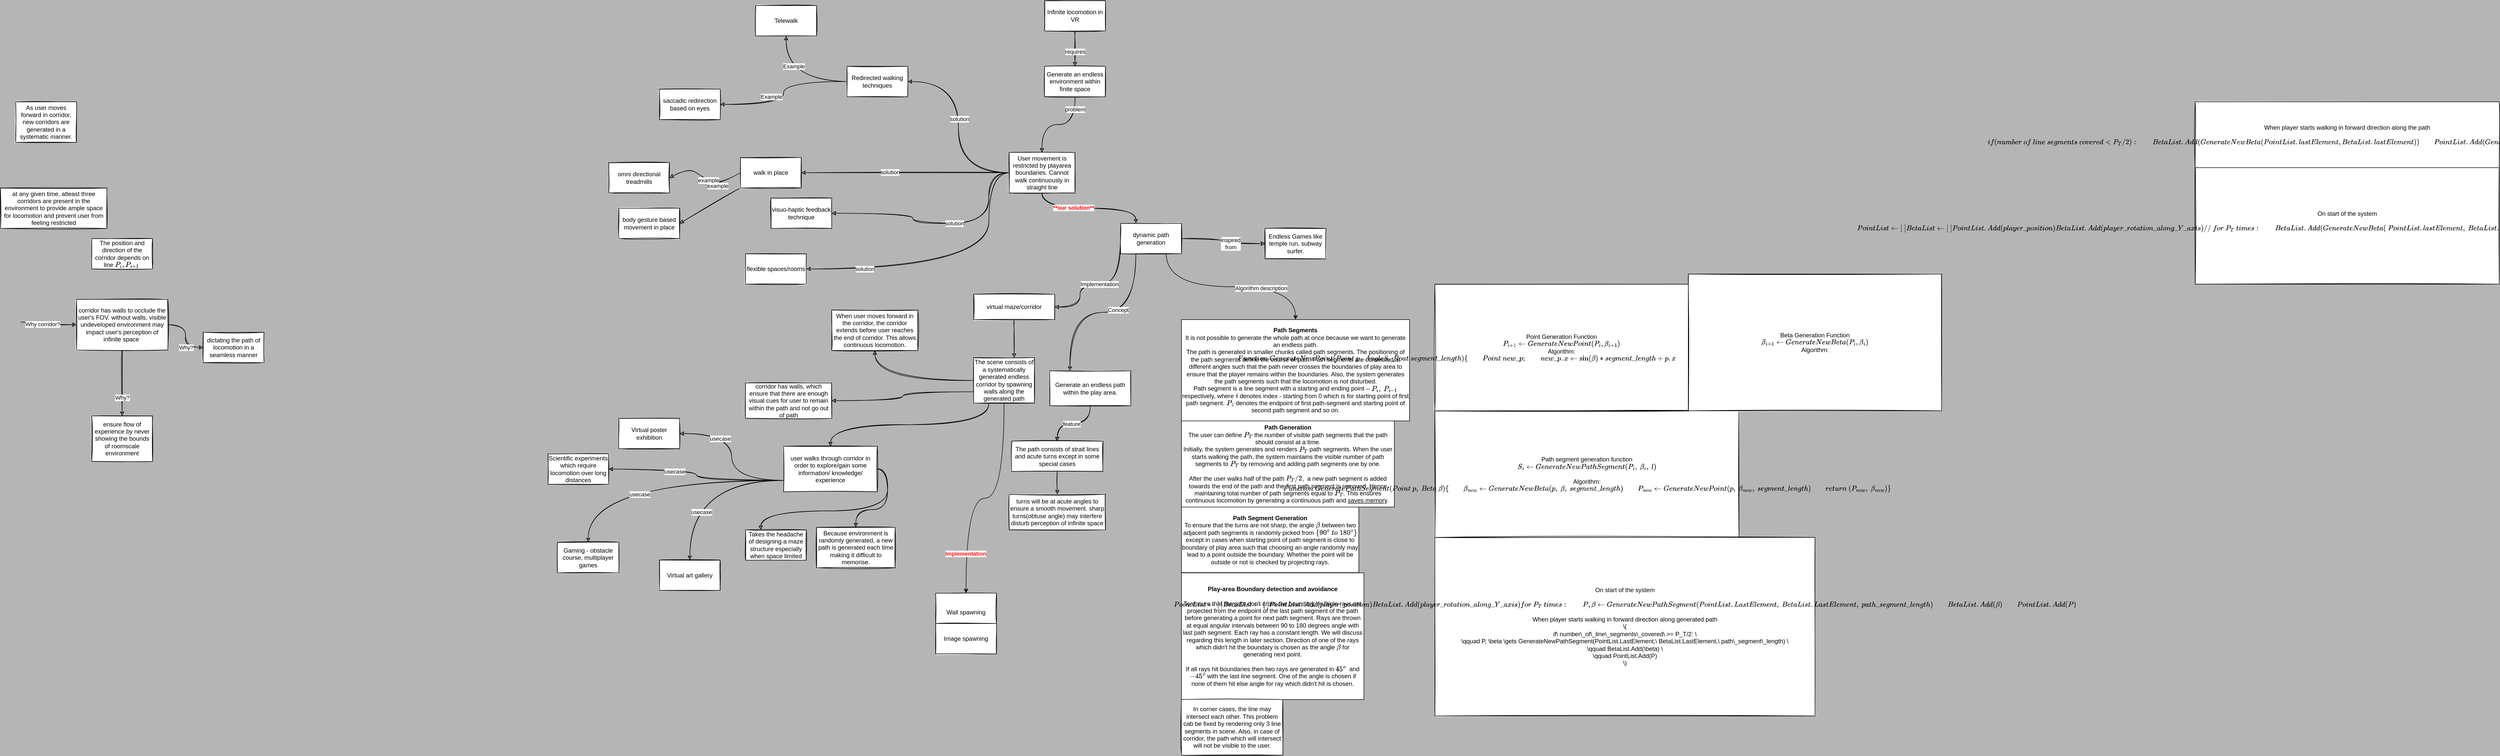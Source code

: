 <mxfile version="13.7.9" type="device"><diagram id="cI36wnmu7omkgNiS7Jco" name="Page-1"><mxGraphModel dx="4336" dy="1214" grid="1" gridSize="50" guides="1" tooltips="1" connect="1" arrows="1" fold="1" page="0" pageScale="1" pageWidth="850" pageHeight="1100" background="#B5B5B5" math="1" shadow="0"><root><mxCell id="0"/><mxCell id="1" parent="0"/><mxCell id="AFOJ9z1Luh9RReyFMWbC-12" value="" style="edgeStyle=orthogonalEdgeStyle;orthogonalLoop=1;jettySize=auto;html=1;entryX=1;entryY=0.5;entryDx=0;entryDy=0;exitX=0;exitY=0.5;exitDx=0;exitDy=0;sketch=1;curved=1;" parent="1" source="fnKANy_KR63D4tuF_OOP-41" target="AFOJ9z1Luh9RReyFMWbC-13" edge="1"><mxGeometry relative="1" as="geometry"><mxPoint x="-430" y="680" as="targetPoint"/><Array as="points"><mxPoint x="-80" y="550"/></Array><mxPoint x="-330" y="550.059" as="sourcePoint"/></mxGeometry></mxCell><mxCell id="AFOJ9z1Luh9RReyFMWbC-39" value="solution" style="edgeLabel;html=1;align=center;verticalAlign=middle;resizable=0;points=[];sketch=1;" parent="AFOJ9z1Luh9RReyFMWbC-12" vertex="1" connectable="0"><mxGeometry x="0.455" y="14" relative="1" as="geometry"><mxPoint x="-46.43" y="-14" as="offset"/></mxGeometry></mxCell><mxCell id="AFOJ9z1Luh9RReyFMWbC-16" value="" style="edgeStyle=orthogonalEdgeStyle;orthogonalLoop=1;jettySize=auto;html=1;exitX=0;exitY=0.5;exitDx=0;exitDy=0;sketch=1;curved=1;" parent="1" source="fnKANy_KR63D4tuF_OOP-41" target="AFOJ9z1Luh9RReyFMWbC-15" edge="1"><mxGeometry relative="1" as="geometry"><Array as="points"><mxPoint x="-80" y="460"/><mxPoint x="-230" y="460"/><mxPoint x="-230" y="440"/></Array><mxPoint x="-480" y="-29.941" as="sourcePoint"/></mxGeometry></mxCell><mxCell id="AFOJ9z1Luh9RReyFMWbC-40" value="solution" style="edgeLabel;html=1;align=center;verticalAlign=middle;resizable=0;points=[];sketch=1;" parent="AFOJ9z1Luh9RReyFMWbC-16" vertex="1" connectable="0"><mxGeometry x="-0.114" relative="1" as="geometry"><mxPoint as="offset"/></mxGeometry></mxCell><mxCell id="AFOJ9z1Luh9RReyFMWbC-5" value="" style="edgeStyle=orthogonalEdgeStyle;orthogonalLoop=1;jettySize=auto;html=1;entryX=0;entryY=0.5;entryDx=0;entryDy=0;sketch=1;curved=1;exitX=1;exitY=0.5;exitDx=0;exitDy=0;" parent="1" source="AFOJ9z1Luh9RReyFMWbC-28" target="AFOJ9z1Luh9RReyFMWbC-4" edge="1"><mxGeometry relative="1" as="geometry"><mxPoint x="370" y="505" as="sourcePoint"/></mxGeometry></mxCell><mxCell id="AFOJ9z1Luh9RReyFMWbC-26" value="inspired &lt;br&gt;from" style="edgeLabel;html=1;align=center;verticalAlign=middle;resizable=0;points=[];sketch=1;" parent="AFOJ9z1Luh9RReyFMWbC-5" vertex="1" connectable="0"><mxGeometry x="0.5" relative="1" as="geometry"><mxPoint x="-25" as="offset"/></mxGeometry></mxCell><mxCell id="fnKANy_KR63D4tuF_OOP-88" style="edgeStyle=orthogonalEdgeStyle;orthogonalLoop=1;jettySize=auto;html=1;entryX=0.5;entryY=0;entryDx=0;entryDy=0;exitX=0.5;exitY=1;exitDx=0;exitDy=0;sketch=1;curved=1;" parent="1" source="AFOJ9z1Luh9RReyFMWbC-3" target="fnKANy_KR63D4tuF_OOP-39" edge="1"><mxGeometry relative="1" as="geometry"><mxPoint x="120" y="100" as="sourcePoint"/></mxGeometry></mxCell><mxCell id="fnKANy_KR63D4tuF_OOP-89" value="requires" style="edgeLabel;html=1;align=center;verticalAlign=middle;resizable=0;points=[];sketch=1;" parent="fnKANy_KR63D4tuF_OOP-88" vertex="1" connectable="0"><mxGeometry y="18" relative="1" as="geometry"><mxPoint x="-18" y="6" as="offset"/></mxGeometry></mxCell><mxCell id="AFOJ9z1Luh9RReyFMWbC-3" value="Infinite locomotion in VR" style="whiteSpace=wrap;html=1;sketch=1;" parent="1" vertex="1"><mxGeometry x="30" y="20" width="120" height="60" as="geometry"/></mxCell><mxCell id="AFOJ9z1Luh9RReyFMWbC-4" value="Endless Games like temple run, subway surfer." style="whiteSpace=wrap;html=1;sketch=1;" parent="1" vertex="1"><mxGeometry x="465" y="470" width="120" height="60" as="geometry"/></mxCell><mxCell id="AFOJ9z1Luh9RReyFMWbC-18" value="" style="edgeStyle=orthogonalEdgeStyle;orthogonalLoop=1;jettySize=auto;html=1;exitX=0;exitY=0.5;exitDx=0;exitDy=0;sketch=1;curved=1;" parent="1" source="AFOJ9z1Luh9RReyFMWbC-9" target="AFOJ9z1Luh9RReyFMWbC-17" edge="1"><mxGeometry relative="1" as="geometry"/></mxCell><mxCell id="AFOJ9z1Luh9RReyFMWbC-41" value="Example" style="edgeLabel;html=1;align=center;verticalAlign=middle;resizable=0;points=[];sketch=1;" parent="AFOJ9z1Luh9RReyFMWbC-18" vertex="1" connectable="0"><mxGeometry x="0.75" y="-3" relative="1" as="geometry"><mxPoint x="63.57" y="-12.0" as="offset"/></mxGeometry></mxCell><mxCell id="AFOJ9z1Luh9RReyFMWbC-20" value="" style="edgeStyle=orthogonalEdgeStyle;orthogonalLoop=1;jettySize=auto;html=1;sketch=1;curved=1;" parent="1" source="AFOJ9z1Luh9RReyFMWbC-9" target="AFOJ9z1Luh9RReyFMWbC-19" edge="1"><mxGeometry relative="1" as="geometry"/></mxCell><mxCell id="AFOJ9z1Luh9RReyFMWbC-45" value="Example" style="edgeLabel;html=1;align=center;verticalAlign=middle;resizable=0;points=[];sketch=1;" parent="AFOJ9z1Luh9RReyFMWbC-20" vertex="1" connectable="0"><mxGeometry x="0.333" y="-5" relative="1" as="geometry"><mxPoint x="10" y="-10" as="offset"/></mxGeometry></mxCell><mxCell id="AFOJ9z1Luh9RReyFMWbC-9" value="Redirected walking techniques" style="whiteSpace=wrap;html=1;sketch=1;" parent="1" vertex="1"><mxGeometry x="-360" y="150" width="120" height="60" as="geometry"/></mxCell><mxCell id="AFOJ9z1Luh9RReyFMWbC-13" value="flexible spaces/rooms" style="whiteSpace=wrap;html=1;sketch=1;" parent="1" vertex="1"><mxGeometry x="-560" y="520" width="120" height="60" as="geometry"/></mxCell><mxCell id="AFOJ9z1Luh9RReyFMWbC-15" value="visuo-haptic feedback technique" style="whiteSpace=wrap;html=1;sketch=1;" parent="1" vertex="1"><mxGeometry x="-510" y="410" width="120" height="60" as="geometry"/></mxCell><mxCell id="AFOJ9z1Luh9RReyFMWbC-17" value="saccadic redirection based on eyes" style="whiteSpace=wrap;html=1;sketch=1;" parent="1" vertex="1"><mxGeometry x="-730" y="195" width="120" height="60" as="geometry"/></mxCell><mxCell id="AFOJ9z1Luh9RReyFMWbC-19" value="Telewalk" style="whiteSpace=wrap;html=1;sketch=1;" parent="1" vertex="1"><mxGeometry x="-540" y="30" width="120" height="60" as="geometry"/></mxCell><mxCell id="fnKANy_KR63D4tuF_OOP-58" value="" style="edgeStyle=isometricEdgeStyle;orthogonalLoop=1;jettySize=auto;html=1;entryX=1;entryY=0.5;entryDx=0;entryDy=0;exitX=0;exitY=0.5;exitDx=0;exitDy=0;sketch=1;curved=1;" parent="1" source="AFOJ9z1Luh9RReyFMWbC-21" target="fnKANy_KR63D4tuF_OOP-57" edge="1"><mxGeometry relative="1" as="geometry"><Array as="points"><mxPoint x="-640" y="370"/></Array></mxGeometry></mxCell><mxCell id="Scpy0rX_ocpWsVi5Vla0-17" value="example" style="edgeLabel;html=1;align=center;verticalAlign=middle;resizable=0;points=[];sketch=1;" parent="fnKANy_KR63D4tuF_OOP-58" vertex="1" connectable="0"><mxGeometry x="-0.117" relative="1" as="geometry"><mxPoint x="-1" as="offset"/></mxGeometry></mxCell><mxCell id="fnKANy_KR63D4tuF_OOP-60" style="edgeStyle=isometricEdgeStyle;orthogonalLoop=1;jettySize=auto;html=1;exitX=0;exitY=1;exitDx=0;exitDy=0;entryX=1;entryY=0.5;entryDx=0;entryDy=0;sketch=1;curved=1;" parent="1" source="AFOJ9z1Luh9RReyFMWbC-21" target="fnKANy_KR63D4tuF_OOP-59" edge="1"><mxGeometry relative="1" as="geometry"/></mxCell><mxCell id="Scpy0rX_ocpWsVi5Vla0-18" value="example" style="edgeLabel;html=1;align=center;verticalAlign=middle;resizable=0;points=[];sketch=1;" parent="fnKANy_KR63D4tuF_OOP-60" vertex="1" connectable="0"><mxGeometry y="18" relative="1" as="geometry"><mxPoint x="6" y="-24" as="offset"/></mxGeometry></mxCell><mxCell id="AFOJ9z1Luh9RReyFMWbC-21" value="walk in place" style="whiteSpace=wrap;html=1;sketch=1;" parent="1" vertex="1"><mxGeometry x="-570" y="330" width="120" height="60" as="geometry"/></mxCell><mxCell id="AFOJ9z1Luh9RReyFMWbC-23" value="" style="endArrow=classic;html=1;entryX=1;entryY=0.5;entryDx=0;entryDy=0;exitX=0;exitY=0.5;exitDx=0;exitDy=0;sketch=1;curved=1;" parent="1" source="fnKANy_KR63D4tuF_OOP-41" target="AFOJ9z1Luh9RReyFMWbC-21" edge="1"><mxGeometry width="50" height="50" relative="1" as="geometry"><mxPoint x="470" y="310" as="sourcePoint"/><mxPoint x="520" y="260" as="targetPoint"/></mxGeometry></mxCell><mxCell id="AFOJ9z1Luh9RReyFMWbC-44" value="solution" style="edgeLabel;html=1;align=center;verticalAlign=middle;resizable=0;points=[];sketch=1;" parent="AFOJ9z1Luh9RReyFMWbC-23" vertex="1" connectable="0"><mxGeometry x="0.149" y="-1" relative="1" as="geometry"><mxPoint as="offset"/></mxGeometry></mxCell><mxCell id="AFOJ9z1Luh9RReyFMWbC-31" value="" style="edgeStyle=orthogonalEdgeStyle;orthogonalLoop=1;jettySize=auto;html=1;exitX=1;exitY=0.5;exitDx=0;exitDy=0;sketch=1;curved=1;" parent="1" target="AFOJ9z1Luh9RReyFMWbC-30" edge="1"><mxGeometry relative="1" as="geometry"><mxPoint x="-1990" y="655" as="sourcePoint"/></mxGeometry></mxCell><mxCell id="AFOJ9z1Luh9RReyFMWbC-32" value="Why corridor?" style="edgeLabel;html=1;align=center;verticalAlign=middle;resizable=0;points=[];sketch=1;" parent="AFOJ9z1Luh9RReyFMWbC-31" vertex="1" connectable="0"><mxGeometry x="-0.25" y="-3" relative="1" as="geometry"><mxPoint as="offset"/></mxGeometry></mxCell><mxCell id="AFOJ9z1Luh9RReyFMWbC-34" value="" style="edgeStyle=orthogonalEdgeStyle;orthogonalLoop=1;jettySize=auto;html=1;exitX=0.25;exitY=1;exitDx=0;exitDy=0;sketch=1;curved=1;" parent="1" source="AFOJ9z1Luh9RReyFMWbC-36" target="AFOJ9z1Luh9RReyFMWbC-33" edge="1"><mxGeometry relative="1" as="geometry"><mxPoint x="385" y="555" as="sourcePoint"/></mxGeometry></mxCell><mxCell id="AFOJ9z1Luh9RReyFMWbC-37" value="" style="edgeStyle=orthogonalEdgeStyle;orthogonalLoop=1;jettySize=auto;html=1;exitX=0;exitY=0.5;exitDx=0;exitDy=0;entryX=1;entryY=0.5;entryDx=0;entryDy=0;sketch=1;curved=1;" parent="1" source="AFOJ9z1Luh9RReyFMWbC-28" target="Scpy0rX_ocpWsVi5Vla0-2" edge="1"><mxGeometry relative="1" as="geometry"><mxPoint x="85" y="631" as="sourcePoint"/><mxPoint x="-55" y="630" as="targetPoint"/><Array as="points"><mxPoint x="100" y="580"/><mxPoint x="100" y="625"/></Array></mxGeometry></mxCell><mxCell id="AFOJ9z1Luh9RReyFMWbC-38" value="Implementation" style="edgeLabel;html=1;align=center;verticalAlign=middle;resizable=0;points=[];sketch=1;" parent="AFOJ9z1Luh9RReyFMWbC-37" vertex="1" connectable="0"><mxGeometry x="0.806" y="-1" relative="1" as="geometry"><mxPoint x="62.38" y="-44" as="offset"/></mxGeometry></mxCell><mxCell id="fnKANy_KR63D4tuF_OOP-83" style="edgeStyle=orthogonalEdgeStyle;orthogonalLoop=1;jettySize=auto;html=1;exitX=0.25;exitY=1;exitDx=0;exitDy=0;entryX=0.25;entryY=0;entryDx=0;entryDy=0;sketch=1;curved=1;" parent="1" source="AFOJ9z1Luh9RReyFMWbC-28" target="fnKANy_KR63D4tuF_OOP-43" edge="1"><mxGeometry relative="1" as="geometry"/></mxCell><mxCell id="fnKANy_KR63D4tuF_OOP-84" value="Concept" style="edgeLabel;html=1;align=center;verticalAlign=middle;resizable=0;points=[];sketch=1;" parent="fnKANy_KR63D4tuF_OOP-83" vertex="1" connectable="0"><mxGeometry x="0.29" y="-1" relative="1" as="geometry"><mxPoint x="82.57" y="-3.52" as="offset"/></mxGeometry></mxCell><mxCell id="2MeZJ82ZeA-o4f9FYkAG-21" style="edgeStyle=orthogonalEdgeStyle;curved=1;rounded=0;orthogonalLoop=1;jettySize=auto;html=1;exitX=0.75;exitY=1;exitDx=0;exitDy=0;entryX=0.5;entryY=0;entryDx=0;entryDy=0;" edge="1" parent="1" source="AFOJ9z1Luh9RReyFMWbC-28" target="y9yVzxAQYGLB3dOr4XPC-17"><mxGeometry relative="1" as="geometry"/></mxCell><mxCell id="2MeZJ82ZeA-o4f9FYkAG-22" value="Algorithm description" style="edgeLabel;html=1;align=center;verticalAlign=middle;resizable=0;points=[];" vertex="1" connectable="0" parent="2MeZJ82ZeA-o4f9FYkAG-21"><mxGeometry x="0.302" y="-3" relative="1" as="geometry"><mxPoint x="1" as="offset"/></mxGeometry></mxCell><mxCell id="AFOJ9z1Luh9RReyFMWbC-28" value="dynamic path generation" style="whiteSpace=wrap;html=1;sketch=1;" parent="1" vertex="1"><mxGeometry x="180" y="460" width="120" height="60" as="geometry"/></mxCell><mxCell id="AFOJ9z1Luh9RReyFMWbC-47" value="" style="edgeStyle=orthogonalEdgeStyle;orthogonalLoop=1;jettySize=auto;html=1;sketch=1;curved=1;" parent="1" source="AFOJ9z1Luh9RReyFMWbC-30" target="AFOJ9z1Luh9RReyFMWbC-46" edge="1"><mxGeometry relative="1" as="geometry"/></mxCell><mxCell id="AFOJ9z1Luh9RReyFMWbC-50" value="Why?" style="edgeLabel;html=1;align=center;verticalAlign=middle;resizable=0;points=[];sketch=1;" parent="AFOJ9z1Luh9RReyFMWbC-47" vertex="1" connectable="0"><mxGeometry x="0.75" y="-1" relative="1" as="geometry"><mxPoint x="1" y="-20" as="offset"/></mxGeometry></mxCell><mxCell id="AFOJ9z1Luh9RReyFMWbC-49" value="" style="edgeStyle=orthogonalEdgeStyle;orthogonalLoop=1;jettySize=auto;html=1;entryX=0;entryY=0.5;entryDx=0;entryDy=0;sketch=1;curved=1;" parent="1" source="AFOJ9z1Luh9RReyFMWbC-30" target="AFOJ9z1Luh9RReyFMWbC-48" edge="1"><mxGeometry relative="1" as="geometry"><mxPoint x="-1450" y="635" as="targetPoint"/></mxGeometry></mxCell><mxCell id="AFOJ9z1Luh9RReyFMWbC-51" value="Why?" style="edgeLabel;html=1;align=center;verticalAlign=middle;resizable=0;points=[];sketch=1;" parent="AFOJ9z1Luh9RReyFMWbC-49" vertex="1" connectable="0"><mxGeometry x="0.75" y="2" relative="1" as="geometry"><mxPoint x="-20" y="2" as="offset"/></mxGeometry></mxCell><mxCell id="AFOJ9z1Luh9RReyFMWbC-30" value="corridor has walls to occlude the user's FOV. without walls, visible undeveloped environment may impact user's perception of infinite space&amp;nbsp;" style="whiteSpace=wrap;html=1;sketch=1;" parent="1" vertex="1"><mxGeometry x="-1880" y="610" width="180" height="100" as="geometry"/></mxCell><mxCell id="fnKANy_KR63D4tuF_OOP-2" value="" style="edgeStyle=orthogonalEdgeStyle;orthogonalLoop=1;jettySize=auto;html=1;exitX=0;exitY=0.75;exitDx=0;exitDy=0;sketch=1;curved=1;" parent="1" source="AFOJ9z1Luh9RReyFMWbC-33" target="fnKANy_KR63D4tuF_OOP-1" edge="1"><mxGeometry relative="1" as="geometry"/></mxCell><mxCell id="fnKANy_KR63D4tuF_OOP-13" value="usecase" style="edgeLabel;html=1;align=center;verticalAlign=middle;resizable=0;points=[];sketch=1;" parent="fnKANy_KR63D4tuF_OOP-2" vertex="1" connectable="0"><mxGeometry x="-0.221" relative="1" as="geometry"><mxPoint x="-29" y="62.48" as="offset"/></mxGeometry></mxCell><mxCell id="Scpy0rX_ocpWsVi5Vla0-14" style="edgeStyle=orthogonalEdgeStyle;orthogonalLoop=1;jettySize=auto;html=1;exitX=1;exitY=0.5;exitDx=0;exitDy=0;entryX=0.25;entryY=0;entryDx=0;entryDy=0;sketch=1;curved=1;" parent="1" source="AFOJ9z1Luh9RReyFMWbC-33" target="Scpy0rX_ocpWsVi5Vla0-12" edge="1"><mxGeometry relative="1" as="geometry"/></mxCell><mxCell id="Scpy0rX_ocpWsVi5Vla0-15" style="edgeStyle=orthogonalEdgeStyle;orthogonalLoop=1;jettySize=auto;html=1;exitX=1;exitY=0.5;exitDx=0;exitDy=0;sketch=1;curved=1;" parent="1" source="AFOJ9z1Luh9RReyFMWbC-33" target="Scpy0rX_ocpWsVi5Vla0-13" edge="1"><mxGeometry relative="1" as="geometry"/></mxCell><mxCell id="AFOJ9z1Luh9RReyFMWbC-33" value="user walks through corridor in order to explore/gain some information/ knowledge/ experience" style="whiteSpace=wrap;html=1;sketch=1;" parent="1" vertex="1"><mxGeometry x="-485" y="900" width="185" height="90" as="geometry"/></mxCell><mxCell id="fnKANy_KR63D4tuF_OOP-29" value="" style="edgeStyle=orthogonalEdgeStyle;orthogonalLoop=1;jettySize=auto;html=1;exitX=0;exitY=0.5;exitDx=0;exitDy=0;entryX=0.5;entryY=1;entryDx=0;entryDy=0;sketch=1;curved=1;" parent="1" source="AFOJ9z1Luh9RReyFMWbC-36" target="fnKANy_KR63D4tuF_OOP-28" edge="1"><mxGeometry relative="1" as="geometry"/></mxCell><mxCell id="fnKANy_KR63D4tuF_OOP-33" style="edgeStyle=orthogonalEdgeStyle;orthogonalLoop=1;jettySize=auto;html=1;exitX=0;exitY=0.75;exitDx=0;exitDy=0;entryX=1;entryY=0.5;entryDx=0;entryDy=0;sketch=1;curved=1;" parent="1" source="AFOJ9z1Luh9RReyFMWbC-36" target="fnKANy_KR63D4tuF_OOP-31" edge="1"><mxGeometry relative="1" as="geometry"><mxPoint x="-200" y="773.5" as="targetPoint"/></mxGeometry></mxCell><mxCell id="2MeZJ82ZeA-o4f9FYkAG-13" style="edgeStyle=orthogonalEdgeStyle;rounded=0;orthogonalLoop=1;jettySize=auto;html=1;exitX=0.5;exitY=1;exitDx=0;exitDy=0;entryX=0.5;entryY=0;entryDx=0;entryDy=0;curved=1;" edge="1" parent="1" source="AFOJ9z1Luh9RReyFMWbC-36" target="2MeZJ82ZeA-o4f9FYkAG-6"><mxGeometry relative="1" as="geometry"/></mxCell><mxCell id="2MeZJ82ZeA-o4f9FYkAG-14" value="&lt;font color=&quot;#ff1414&quot;&gt;&lt;b&gt;Implementation&lt;/b&gt;&lt;/font&gt;" style="edgeLabel;html=1;align=center;verticalAlign=middle;resizable=0;points=[];" vertex="1" connectable="0" parent="2MeZJ82ZeA-o4f9FYkAG-13"><mxGeometry x="0.653" y="-1" relative="1" as="geometry"><mxPoint as="offset"/></mxGeometry></mxCell><mxCell id="AFOJ9z1Luh9RReyFMWbC-36" value="The scene consists of a systematically generated endless corridor by spawning walls along the generated path" style="whiteSpace=wrap;html=1;sketch=1;" parent="1" vertex="1"><mxGeometry x="-110" y="725" width="120" height="90" as="geometry"/></mxCell><mxCell id="AFOJ9z1Luh9RReyFMWbC-46" value="ensure flow of experience by never showing the bounds of roomscale environment" style="whiteSpace=wrap;html=1;sketch=1;" parent="1" vertex="1"><mxGeometry x="-1850" y="840" width="120" height="90" as="geometry"/></mxCell><mxCell id="AFOJ9z1Luh9RReyFMWbC-48" value="dictating the path of locomotion in a seamless manner" style="whiteSpace=wrap;html=1;sketch=1;" parent="1" vertex="1"><mxGeometry x="-1630" y="675" width="120" height="60" as="geometry"/></mxCell><mxCell id="fnKANy_KR63D4tuF_OOP-1" value="Virtual art gallery" style="whiteSpace=wrap;html=1;sketch=1;" parent="1" vertex="1"><mxGeometry x="-730" y="1124.5" width="120" height="60" as="geometry"/></mxCell><mxCell id="fnKANy_KR63D4tuF_OOP-8" value="Virtual poster exhibition" style="whiteSpace=wrap;html=1;sketch=1;" parent="1" vertex="1"><mxGeometry x="-810" y="845" width="120" height="60" as="geometry"/></mxCell><mxCell id="fnKANy_KR63D4tuF_OOP-9" value="Scientific experiments which require locomotion over long distances" style="whiteSpace=wrap;html=1;sketch=1;" parent="1" vertex="1"><mxGeometry x="-950" y="915" width="120" height="60" as="geometry"/></mxCell><mxCell id="fnKANy_KR63D4tuF_OOP-10" value="Gaming - obstacle course, multiplayer games" style="whiteSpace=wrap;html=1;sketch=1;" parent="1" vertex="1"><mxGeometry x="-931" y="1089.5" width="121" height="60.5" as="geometry"/></mxCell><mxCell id="fnKANy_KR63D4tuF_OOP-11" value="" style="endArrow=classic;html=1;exitX=0;exitY=0.75;exitDx=0;exitDy=0;edgeStyle=orthogonalEdgeStyle;entryX=1;entryY=0.5;entryDx=0;entryDy=0;sketch=1;curved=1;" parent="1" source="AFOJ9z1Luh9RReyFMWbC-33" target="fnKANy_KR63D4tuF_OOP-9" edge="1"><mxGeometry width="50" height="50" relative="1" as="geometry"><mxPoint x="341" y="1010" as="sourcePoint"/><mxPoint x="391" y="960" as="targetPoint"/></mxGeometry></mxCell><mxCell id="fnKANy_KR63D4tuF_OOP-12" value="usecase" style="edgeLabel;html=1;align=center;verticalAlign=middle;resizable=0;points=[];sketch=1;" parent="fnKANy_KR63D4tuF_OOP-11" vertex="1" connectable="0"><mxGeometry x="0.292" y="5" relative="1" as="geometry"><mxPoint as="offset"/></mxGeometry></mxCell><mxCell id="fnKANy_KR63D4tuF_OOP-14" value="" style="endArrow=classic;html=1;exitX=0;exitY=0.75;exitDx=0;exitDy=0;edgeStyle=orthogonalEdgeStyle;sketch=1;curved=1;" parent="1" source="AFOJ9z1Luh9RReyFMWbC-33" target="fnKANy_KR63D4tuF_OOP-10" edge="1"><mxGeometry width="50" height="50" relative="1" as="geometry"><mxPoint x="736" y="785" as="sourcePoint"/><mxPoint x="721" y="820" as="targetPoint"/></mxGeometry></mxCell><mxCell id="fnKANy_KR63D4tuF_OOP-16" value="usecase" style="edgeLabel;html=1;align=center;verticalAlign=middle;resizable=0;points=[];sketch=1;" parent="fnKANy_KR63D4tuF_OOP-14" vertex="1" connectable="0"><mxGeometry x="-0.28" relative="1" as="geometry"><mxPoint x="-102.14" y="27.49" as="offset"/></mxGeometry></mxCell><mxCell id="fnKANy_KR63D4tuF_OOP-15" value="" style="endArrow=classic;html=1;exitX=0;exitY=0.75;exitDx=0;exitDy=0;entryX=1;entryY=0.5;entryDx=0;entryDy=0;edgeStyle=orthogonalEdgeStyle;sketch=1;curved=1;" parent="1" source="AFOJ9z1Luh9RReyFMWbC-33" target="fnKANy_KR63D4tuF_OOP-8" edge="1"><mxGeometry width="50" height="50" relative="1" as="geometry"><mxPoint x="671" y="870" as="sourcePoint"/><mxPoint x="721" y="820" as="targetPoint"/></mxGeometry></mxCell><mxCell id="fnKANy_KR63D4tuF_OOP-17" value="usecase" style="edgeLabel;html=1;align=center;verticalAlign=middle;resizable=0;points=[];sketch=1;" parent="fnKANy_KR63D4tuF_OOP-15" vertex="1" connectable="0"><mxGeometry x="-0.235" y="3" relative="1" as="geometry"><mxPoint x="-19.52" y="-71.19" as="offset"/></mxGeometry></mxCell><mxCell id="fnKANy_KR63D4tuF_OOP-22" value="The position and direction of the corridor depends on line \(P_i,P_{i+1}\)&amp;nbsp;" style="whiteSpace=wrap;html=1;sketch=1;" parent="1" vertex="1"><mxGeometry x="-1850" y="490" width="120" height="60" as="geometry"/></mxCell><mxCell id="fnKANy_KR63D4tuF_OOP-23" value="at any given time, atleast three corridors are present in the environment to provide ample space for locomotion and prevent user from feeling restricted" style="whiteSpace=wrap;html=1;sketch=1;" parent="1" vertex="1"><mxGeometry x="-2030" y="390" width="210" height="80" as="geometry"/></mxCell><mxCell id="y9yVzxAQYGLB3dOr4XPC-15" value="" style="edgeStyle=orthogonalEdgeStyle;orthogonalLoop=1;jettySize=auto;html=1;shadow=0;sketch=1;curved=1;" parent="1" source="fnKANy_KR63D4tuF_OOP-24" target="y9yVzxAQYGLB3dOr4XPC-14" edge="1"><mxGeometry relative="1" as="geometry"/></mxCell><mxCell id="fnKANy_KR63D4tuF_OOP-24" value="The path consists of strait lines and acute turns except in some special cases" style="whiteSpace=wrap;html=1;sketch=1;" parent="1" vertex="1"><mxGeometry x="-35" y="890" width="180" height="60" as="geometry"/></mxCell><mxCell id="fnKANy_KR63D4tuF_OOP-25" value="As user moves forward in corridor, new corridors are generated in a systematic manner." style="whiteSpace=wrap;html=1;sketch=1;" parent="1" vertex="1"><mxGeometry x="-2000" y="220" width="120" height="80" as="geometry"/></mxCell><mxCell id="fnKANy_KR63D4tuF_OOP-28" value="When user moves forward in the corridor, the corridor extends before user reaches the end of corridor. This allows continuous locomotion." style="whiteSpace=wrap;html=1;sketch=1;" parent="1" vertex="1"><mxGeometry x="-390" y="631" width="170" height="80" as="geometry"/></mxCell><mxCell id="fnKANy_KR63D4tuF_OOP-31" value="corridor has walls, which ensure that there are enough visual cues for user to remain within the path and not go out of path" style="whiteSpace=wrap;html=1;sketch=1;" parent="1" vertex="1"><mxGeometry x="-560" y="775" width="170" height="70" as="geometry"/></mxCell><mxCell id="fnKANy_KR63D4tuF_OOP-42" value="" style="edgeStyle=orthogonalEdgeStyle;orthogonalLoop=1;jettySize=auto;html=1;sketch=1;curved=1;" parent="1" source="fnKANy_KR63D4tuF_OOP-39" target="fnKANy_KR63D4tuF_OOP-41" edge="1"><mxGeometry relative="1" as="geometry"/></mxCell><mxCell id="fnKANy_KR63D4tuF_OOP-48" value="problem" style="edgeLabel;html=1;align=center;verticalAlign=middle;resizable=0;points=[];sketch=1;" parent="fnKANy_KR63D4tuF_OOP-42" vertex="1" connectable="0"><mxGeometry x="-0.711" y="3" relative="1" as="geometry"><mxPoint x="-3" y="-0.71" as="offset"/></mxGeometry></mxCell><mxCell id="fnKANy_KR63D4tuF_OOP-39" value="Generate an endless environment within finite space" style="whiteSpace=wrap;html=1;sketch=1;" parent="1" vertex="1"><mxGeometry x="30" y="150" width="120" height="60" as="geometry"/></mxCell><mxCell id="fnKANy_KR63D4tuF_OOP-45" value="" style="edgeStyle=orthogonalEdgeStyle;orthogonalLoop=1;jettySize=auto;html=1;entryX=0.25;entryY=0;entryDx=0;entryDy=0;exitX=0.5;exitY=1;exitDx=0;exitDy=0;sketch=1;curved=1;" parent="1" source="fnKANy_KR63D4tuF_OOP-41" target="AFOJ9z1Luh9RReyFMWbC-28" edge="1"><mxGeometry relative="1" as="geometry"/></mxCell><mxCell id="fnKANy_KR63D4tuF_OOP-46" value="**our solution**" style="edgeLabel;html=1;align=center;verticalAlign=middle;resizable=0;points=[];fontColor=#FF0000;sketch=1;fontStyle=1" parent="fnKANy_KR63D4tuF_OOP-45" vertex="1" connectable="0"><mxGeometry x="-0.25" y="1" relative="1" as="geometry"><mxPoint as="offset"/></mxGeometry></mxCell><mxCell id="y9yVzxAQYGLB3dOr4XPC-11" style="edgeStyle=orthogonalEdgeStyle;orthogonalLoop=1;jettySize=auto;html=1;exitX=0;exitY=0.5;exitDx=0;exitDy=0;entryX=1;entryY=0.5;entryDx=0;entryDy=0;sketch=1;curved=1;" parent="1" source="fnKANy_KR63D4tuF_OOP-41" target="AFOJ9z1Luh9RReyFMWbC-9" edge="1"><mxGeometry relative="1" as="geometry"/></mxCell><mxCell id="y9yVzxAQYGLB3dOr4XPC-12" value="solution" style="edgeLabel;html=1;align=center;verticalAlign=middle;resizable=0;points=[];sketch=1;" parent="y9yVzxAQYGLB3dOr4XPC-11" vertex="1" connectable="0"><mxGeometry x="0.083" y="-2" relative="1" as="geometry"><mxPoint as="offset"/></mxGeometry></mxCell><mxCell id="fnKANy_KR63D4tuF_OOP-41" value="User movement is restricted by playarea boundaries. Cannot walk continuously in straight line" style="whiteSpace=wrap;html=1;sketch=1;" parent="1" vertex="1"><mxGeometry x="-40" y="320" width="130" height="80" as="geometry"/></mxCell><mxCell id="fnKANy_KR63D4tuF_OOP-92" value="" style="edgeStyle=orthogonalEdgeStyle;orthogonalLoop=1;jettySize=auto;html=1;entryX=0.5;entryY=0;entryDx=0;entryDy=0;exitX=0.5;exitY=1;exitDx=0;exitDy=0;sketch=1;curved=1;" parent="1" source="fnKANy_KR63D4tuF_OOP-43" target="fnKANy_KR63D4tuF_OOP-24" edge="1"><mxGeometry relative="1" as="geometry"><mxPoint x="44.756" y="905" as="targetPoint"/></mxGeometry></mxCell><mxCell id="fnKANy_KR63D4tuF_OOP-93" value="feature" style="edgeLabel;html=1;align=center;verticalAlign=middle;resizable=0;points=[];sketch=1;" parent="fnKANy_KR63D4tuF_OOP-92" vertex="1" connectable="0"><mxGeometry x="0.531" y="-2" relative="1" as="geometry"><mxPoint x="30" y="-3" as="offset"/></mxGeometry></mxCell><mxCell id="fnKANy_KR63D4tuF_OOP-43" value="Generate an endless path within the play area." style="whiteSpace=wrap;html=1;sketch=1;" parent="1" vertex="1"><mxGeometry x="40" y="751" width="160" height="69" as="geometry"/></mxCell><mxCell id="fnKANy_KR63D4tuF_OOP-57" value="omni directional treadmills" style="whiteSpace=wrap;html=1;sketch=1;" parent="1" vertex="1"><mxGeometry x="-830" y="340" width="120" height="60" as="geometry"/></mxCell><mxCell id="fnKANy_KR63D4tuF_OOP-59" value="body gesture based movement in place" style="whiteSpace=wrap;html=1;sketch=1;" parent="1" vertex="1"><mxGeometry x="-810" y="430" width="120" height="60" as="geometry"/></mxCell><mxCell id="y9yVzxAQYGLB3dOr4XPC-14" value="turns will be at acute angles to ensure a smooth movement. sharp turns(obtuse angle) may interfere disturb perception of infinite space" style="whiteSpace=wrap;html=1;sketch=1;" parent="1" vertex="1"><mxGeometry x="-40" y="995" width="190" height="70" as="geometry"/></mxCell><mxCell id="y9yVzxAQYGLB3dOr4XPC-17" value="&lt;b&gt;Path Segments&lt;/b&gt;&lt;br&gt;It is not possible to generate the whole path at once because we want to generate an endless path.&lt;br&gt;The path is generated in smaller chunks called path segments. The positioning of the path segments define the course of path.&amp;nbsp;Path segments are connected at different angles such that the path never crosses the boundaries of play area to ensure that the player remains within the boundaries. Also, the system generates the path segments such that the locomotion is not disturbed.&lt;br&gt;Path segment is a line segment with a starting and ending point -- \(P_i,\&amp;nbsp; P_{i+1} \) respectively, where \(i\) denotes index - starting from 0 which is for starting point of first path segment. \(P_1\) denotes the endpoint of first path-segment and starting point of second path segment and so on." style="whiteSpace=wrap;html=1;sketch=0;glass=0;" parent="1" vertex="1"><mxGeometry x="300" y="650" width="450" height="200" as="geometry"/></mxCell><mxCell id="y9yVzxAQYGLB3dOr4XPC-20" value="&lt;b&gt;Path Segment Generation&lt;/b&gt;&lt;br&gt;To ensure that the turns are not sharp, the angle \(\beta\) between two adjacent path segments is randomly picked from \(\{90^o\ to\ 180^o\}\) except in cases when starting point of path segment is close to boundary of play area such that choosing an angle randomly may lead to a point outside the boundary. Whether the point will be outside or not is checked by projecting rays." style="whiteSpace=wrap;html=1;sketch=0;glass=0;" parent="1" vertex="1"><mxGeometry x="300" y="1020" width="350" height="129.5" as="geometry"/></mxCell><mxCell id="y9yVzxAQYGLB3dOr4XPC-21" value="&lt;b&gt;Play-area Boundary detection and avoidance&lt;/b&gt;&lt;br&gt;&lt;br&gt;To ensure that the path don't cross the boundary, multiple rays are projected from the endpoint of the last path segment of the path before generating a point for next path segment. Rays are thrown at equal angular intervals between 90 to 180 degrees angle with last path segment. Each ray has a constant length. We will discuss regarding this length in later section. Direction of one of the rays which didn't hit the boundary is chosen as the angle \(\beta\) for generating next point.&lt;br&gt;&lt;br&gt;If all rays hit boundaries then two rays are generated in \(45^o\)&amp;nbsp; and \(-45^o\) with the last line segment. One of the angle is chosen if none of them hit else angle for ray which didn't hit is chosen." style="whiteSpace=wrap;html=1;sketch=0;glass=0;" parent="1" vertex="1"><mxGeometry x="300" y="1150" width="360" height="250" as="geometry"/></mxCell><mxCell id="y9yVzxAQYGLB3dOr4XPC-22" value="&lt;b&gt;Path Generation&lt;/b&gt;&lt;br&gt;The user can define \(P_T\) the number of visible path segments that the path should consist at a time.&lt;br&gt;Initially, the system generates and renders \(P_T\) path segments. When the user starts walking the path, the system maintains the visible number of path segments to \(P_T\) by removing and adding path segments one by one.&lt;br&gt;&lt;br&gt;After the user walks half of the path \(P_T/2\),&amp;nbsp; a new path segment is added towards the end of the path and the first path segment is removed. Hence maintaining total number of path segments equal to \(P_T\). This ensures continuous locomotion by generating a continuous path and &lt;u&gt;saves memory&lt;/u&gt;.&amp;nbsp;" style="whiteSpace=wrap;html=1;sketch=0;glass=0;" parent="1" vertex="1"><mxGeometry x="300" y="850" width="420" height="170" as="geometry"/></mxCell><mxCell id="Scpy0rX_ocpWsVi5Vla0-3" value="" style="edgeStyle=orthogonalEdgeStyle;orthogonalLoop=1;jettySize=auto;html=1;sketch=1;curved=1;" parent="1" source="Scpy0rX_ocpWsVi5Vla0-2" target="AFOJ9z1Luh9RReyFMWbC-36" edge="1"><mxGeometry relative="1" as="geometry"><Array as="points"><mxPoint x="-50" y="650"/><mxPoint x="-50" y="650"/></Array></mxGeometry></mxCell><mxCell id="Scpy0rX_ocpWsVi5Vla0-2" value="virtual maze/corridor" style="whiteSpace=wrap;html=1;sketch=1;" parent="1" vertex="1"><mxGeometry x="-110" y="600" width="160" height="50" as="geometry"/></mxCell><mxCell id="Scpy0rX_ocpWsVi5Vla0-9" value="In corner cases, the line may intersect each other. This problem cab be fixed by rendering only 3 line segments in scene. Also, in case of corridor, the path which will intersect will not be visible to the user." style="whiteSpace=wrap;html=1;sketch=1;" parent="1" vertex="1"><mxGeometry x="300" y="1400" width="200" height="110" as="geometry"/></mxCell><mxCell id="Scpy0rX_ocpWsVi5Vla0-12" value="Takes the headache of designing a maze structure especially when space limited" style="whiteSpace=wrap;html=1;sketch=1;" parent="1" vertex="1"><mxGeometry x="-560" y="1065" width="120" height="60" as="geometry"/></mxCell><mxCell id="Scpy0rX_ocpWsVi5Vla0-13" value="Because environment is randomly generated, a new path is generated each time making it difficult to memorise." style="whiteSpace=wrap;html=1;sketch=1;" parent="1" vertex="1"><mxGeometry x="-420" y="1060" width="155" height="80" as="geometry"/></mxCell><mxCell id="Scpy0rX_ocpWsVi5Vla0-21" value="&lt;font color=&quot;#000000&quot;&gt;On start of the system&lt;br&gt;&lt;/font&gt;&lt;font color=&quot;#000000&quot;&gt;&lt;br&gt;\(&lt;br&gt;PointList \gets [\ ] \\&lt;br&gt;BetaList \gets [\ ] \\&lt;br&gt;PointList.Add(player\_position) \\&lt;br&gt;BetaList.Add(player\_rotation\_along\_Y\_axis) \\&lt;br&gt;//\&amp;nbsp; \\&amp;nbsp;&lt;br&gt;for\ P_T\ times: \\&lt;br&gt;\qquad BetaList.Add(GenerateNewBeta(\ PointList.lastElement,\ BetaList.lastElement\ )) \\&lt;br&gt;\qquad PointList.Add(GenerateNewPoint(PointList.lastElement,\ BetaList.lastElement))&lt;br&gt;\)&lt;br&gt;&lt;/font&gt;" style="whiteSpace=wrap;html=1;fontColor=#FF0000;sketch=1;" parent="1" vertex="1"><mxGeometry x="2300" y="330" width="600" height="250" as="geometry"/></mxCell><mxCell id="Scpy0rX_ocpWsVi5Vla0-23" value="&lt;font color=&quot;#000000&quot;&gt;When player starts walking in forward direction along the path&lt;br&gt;&lt;br&gt;\( &lt;br&gt;if(number\ of\ line\ segments\ covered&amp;nbsp; &amp;lt; P_T/2): \\&lt;br&gt;\qquad BetaList.Add(GenerateNewBeta(PointList.lastElement, BetaList.lastElement)) \\&lt;br&gt;\qquad&amp;nbsp; PointList.Add(GenerateNewPoint(PointList.lastElement, BetaList.lastElement)) \\&lt;br&gt;\)&lt;/font&gt;&lt;font color=&quot;#000000&quot;&gt;&lt;br&gt;&lt;/font&gt;" style="whiteSpace=wrap;html=1;fontColor=#FF0000;sketch=1;" parent="1" vertex="1"><mxGeometry x="2300" y="220" width="600" height="130" as="geometry"/></mxCell><mxCell id="2MeZJ82ZeA-o4f9FYkAG-6" value="&lt;br&gt;Wall spawning" style="whiteSpace=wrap;html=1;glass=0;sketch=1;" vertex="1" parent="1"><mxGeometry x="-185" y="1190" width="120" height="60" as="geometry"/></mxCell><mxCell id="2MeZJ82ZeA-o4f9FYkAG-11" value="Image spawning" style="whiteSpace=wrap;html=1;glass=0;sketch=1;" vertex="1" parent="1"><mxGeometry x="-185" y="1250" width="120" height="60" as="geometry"/></mxCell><mxCell id="2MeZJ82ZeA-o4f9FYkAG-16" value="Path segment generation function&lt;br&gt;\( S_i \gets GenerateNewPathSegment(P_i,\ \beta_i,\ l) \)&lt;br&gt;&lt;br&gt;Algorithm:&lt;br&gt;\(&lt;br&gt;Function\ GeneratePathSegment(Point\ p,\ Beta\ \beta) \\&lt;br&gt;\{ \\&lt;br&gt;\qquad \beta_{new} \gets GenerateNewBeta(p,\ \beta,\ segment\_length) \\&lt;br&gt;\qquad P_{new} \gets GenerateNewPoint(p,\ \beta_{new},\ segment\_length) \\&amp;nbsp;&lt;br&gt;\qquad return\&amp;nbsp; (P_{new},\ \beta_{new})\\&lt;br&gt;\}&lt;br&gt;\)" style="whiteSpace=wrap;html=1;glass=0;sketch=1;" vertex="1" parent="1"><mxGeometry x="800" y="830" width="600" height="250" as="geometry"/></mxCell><mxCell id="2MeZJ82ZeA-o4f9FYkAG-18" value="Point Generation Function&lt;br&gt;\( P_{i+1} \gets GenerateNewPoint(P_i, \beta_{i+1}) \)&lt;br&gt;Algorithm:&lt;br&gt;\(&lt;br&gt;Function\ GenerateNewPoint(Point\ p,\ Angle \beta,\ float\ segment\_length) \\ \{ \\&lt;br&gt;\qquad Point\ new\_p; \\&lt;br&gt;\qquad new\_p.x \gets&amp;nbsp; \sin(\beta)*segment\_length + p.x \\&lt;br&gt;\qquad new\_p.z \gets \cos(\beta)*segment\_length&lt;br&gt;&amp;nbsp;+ p.z \\&lt;br&gt;\qquad return\ new\_p \\&lt;br&gt;\}&lt;br&gt;\)" style="whiteSpace=wrap;html=1;glass=0;sketch=1;" vertex="1" parent="1"><mxGeometry x="800" y="580" width="500" height="250" as="geometry"/></mxCell><mxCell id="2MeZJ82ZeA-o4f9FYkAG-19" value="Beta Generation Function&lt;br&gt;\( \beta_{i+1} \gets GenerateNewBeta(P_i, \beta_i) \)&lt;br&gt;Algorithm:" style="whiteSpace=wrap;html=1;glass=0;sketch=1;" vertex="1" parent="1"><mxGeometry x="1300" y="560" width="500" height="270" as="geometry"/></mxCell><mxCell id="2MeZJ82ZeA-o4f9FYkAG-20" value="&lt;font color=&quot;#000000&quot;&gt;On start of the system&lt;br&gt;&lt;/font&gt;&lt;font color=&quot;#000000&quot;&gt;&lt;br&gt;\(&lt;br&gt;PointList \gets [\ ] \\&lt;br&gt;BetaList \gets [\ ] \\&lt;br&gt;PointList.Add(player\_position) \\&lt;br&gt;BetaList.Add(player\_rotation\_along\_Y\_axis) \\&lt;br&gt;&amp;nbsp;&lt;br&gt;for\ P_T\ times: \\&lt;br&gt;\qquad P, \beta \gets GenerateNewPathSegment(PointList.LastElement,\ BetaList.LastElement,\ path\_segment\_length) \\&lt;br&gt;\qquad BetaList.Add(\beta) \\&lt;br&gt;\qquad PointList.Add(P)&lt;br&gt;\)&lt;br&gt;&lt;/font&gt;&lt;span&gt;&lt;br&gt;When player starts walking in forward direction along generated path&lt;br&gt;\(&lt;br&gt;if\ number\_of\_line\_segments\_covered\ &amp;gt;= P_T/2: \\&lt;br&gt;&lt;/span&gt;\qquad P, \beta \gets GenerateNewPathSegment(PointList.LastElement,\ BetaList.LastElement,\ path\_segment\_length) \\&lt;br&gt;\qquad BetaList.Add(\beta) \\&lt;br&gt;\qquad PointList.Add(P)&lt;span&gt;&lt;br&gt;\)&lt;br&gt;&lt;/span&gt;" style="whiteSpace=wrap;html=1;glass=0;sketch=1;" vertex="1" parent="1"><mxGeometry x="800" y="1080" width="750" height="352.5" as="geometry"/></mxCell></root></mxGraphModel></diagram></mxfile>